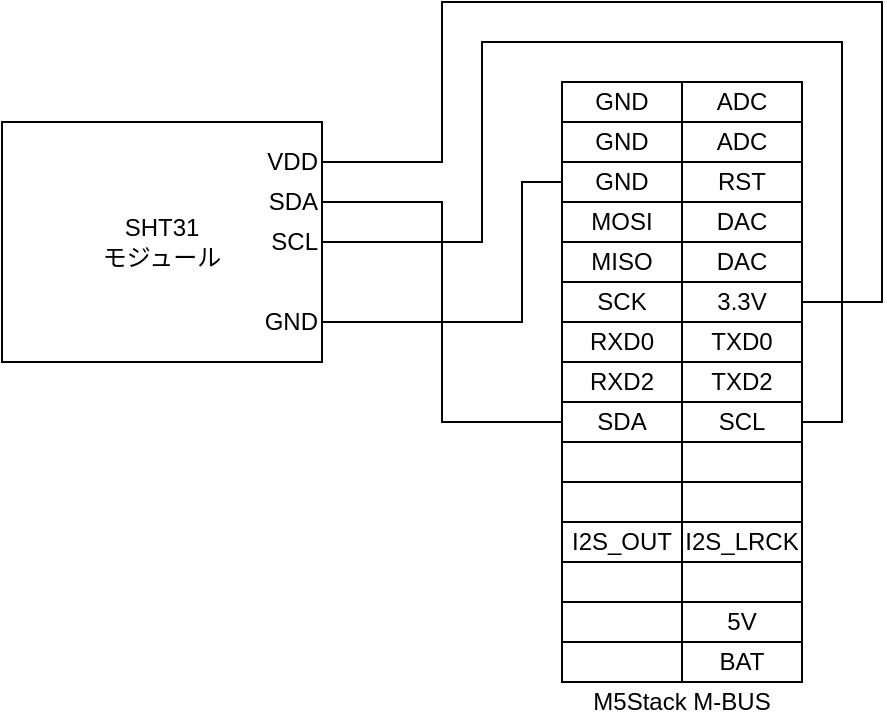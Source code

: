 <mxfile version="17.2.4" type="device"><diagram id="s1MiDrqXU5yuun36cx8D" name="ページ1"><mxGraphModel dx="867" dy="865" grid="1" gridSize="10" guides="1" tooltips="1" connect="1" arrows="1" fold="1" page="1" pageScale="1" pageWidth="1169" pageHeight="827" math="0" shadow="0"><root><mxCell id="0"/><mxCell id="1" parent="0"/><mxCell id="oi-L-HDn24mxueC9YufG-1" value="SHT31&lt;br&gt;モジュール" style="rounded=0;whiteSpace=wrap;html=1;" vertex="1" parent="1"><mxGeometry x="80" y="180" width="160" height="120" as="geometry"/></mxCell><mxCell id="oi-L-HDn24mxueC9YufG-2" value="GND" style="rounded=0;whiteSpace=wrap;html=1;" vertex="1" parent="1"><mxGeometry x="360" y="160" width="60" height="20" as="geometry"/></mxCell><mxCell id="oi-L-HDn24mxueC9YufG-3" value="GND" style="rounded=0;whiteSpace=wrap;html=1;" vertex="1" parent="1"><mxGeometry x="360" y="180" width="60" height="20" as="geometry"/></mxCell><mxCell id="oi-L-HDn24mxueC9YufG-4" value="GND" style="rounded=0;whiteSpace=wrap;html=1;" vertex="1" parent="1"><mxGeometry x="360" y="200" width="60" height="20" as="geometry"/></mxCell><mxCell id="oi-L-HDn24mxueC9YufG-5" value="RST" style="rounded=0;whiteSpace=wrap;html=1;" vertex="1" parent="1"><mxGeometry x="420" y="200" width="60" height="20" as="geometry"/></mxCell><mxCell id="oi-L-HDn24mxueC9YufG-6" value="MOSI" style="rounded=0;whiteSpace=wrap;html=1;" vertex="1" parent="1"><mxGeometry x="360" y="220" width="60" height="20" as="geometry"/></mxCell><mxCell id="oi-L-HDn24mxueC9YufG-7" value="MISO" style="rounded=0;whiteSpace=wrap;html=1;" vertex="1" parent="1"><mxGeometry x="360" y="240" width="60" height="20" as="geometry"/></mxCell><mxCell id="oi-L-HDn24mxueC9YufG-8" value="SCK" style="rounded=0;whiteSpace=wrap;html=1;" vertex="1" parent="1"><mxGeometry x="360" y="260" width="60" height="20" as="geometry"/></mxCell><mxCell id="oi-L-HDn24mxueC9YufG-9" value="3.3V" style="rounded=0;whiteSpace=wrap;html=1;" vertex="1" parent="1"><mxGeometry x="420" y="260" width="60" height="20" as="geometry"/></mxCell><mxCell id="oi-L-HDn24mxueC9YufG-10" value="DAC" style="rounded=0;whiteSpace=wrap;html=1;" vertex="1" parent="1"><mxGeometry x="420" y="240" width="60" height="20" as="geometry"/></mxCell><mxCell id="oi-L-HDn24mxueC9YufG-11" value="DAC" style="rounded=0;whiteSpace=wrap;html=1;" vertex="1" parent="1"><mxGeometry x="420" y="220" width="60" height="20" as="geometry"/></mxCell><mxCell id="oi-L-HDn24mxueC9YufG-12" value="ADC" style="rounded=0;whiteSpace=wrap;html=1;" vertex="1" parent="1"><mxGeometry x="420" y="160" width="60" height="20" as="geometry"/></mxCell><mxCell id="oi-L-HDn24mxueC9YufG-13" value="ADC" style="rounded=0;whiteSpace=wrap;html=1;" vertex="1" parent="1"><mxGeometry x="420" y="180" width="60" height="20" as="geometry"/></mxCell><mxCell id="oi-L-HDn24mxueC9YufG-14" value="RXD0" style="rounded=0;whiteSpace=wrap;html=1;" vertex="1" parent="1"><mxGeometry x="360" y="280" width="60" height="20" as="geometry"/></mxCell><mxCell id="oi-L-HDn24mxueC9YufG-15" value="RXD2" style="rounded=0;whiteSpace=wrap;html=1;" vertex="1" parent="1"><mxGeometry x="360" y="300" width="60" height="20" as="geometry"/></mxCell><mxCell id="oi-L-HDn24mxueC9YufG-16" value="TXD0" style="rounded=0;whiteSpace=wrap;html=1;" vertex="1" parent="1"><mxGeometry x="420" y="280" width="60" height="20" as="geometry"/></mxCell><mxCell id="oi-L-HDn24mxueC9YufG-17" value="TXD2" style="rounded=0;whiteSpace=wrap;html=1;" vertex="1" parent="1"><mxGeometry x="420" y="300" width="60" height="20" as="geometry"/></mxCell><mxCell id="oi-L-HDn24mxueC9YufG-18" value="SDA" style="rounded=0;whiteSpace=wrap;html=1;" vertex="1" parent="1"><mxGeometry x="360" y="320" width="60" height="20" as="geometry"/></mxCell><mxCell id="oi-L-HDn24mxueC9YufG-19" value="SCL" style="rounded=0;whiteSpace=wrap;html=1;" vertex="1" parent="1"><mxGeometry x="420" y="320" width="60" height="20" as="geometry"/></mxCell><mxCell id="oi-L-HDn24mxueC9YufG-20" value="" style="rounded=0;whiteSpace=wrap;html=1;" vertex="1" parent="1"><mxGeometry x="360" y="340" width="60" height="20" as="geometry"/></mxCell><mxCell id="oi-L-HDn24mxueC9YufG-21" value="" style="rounded=0;whiteSpace=wrap;html=1;" vertex="1" parent="1"><mxGeometry x="420" y="340" width="60" height="20" as="geometry"/></mxCell><mxCell id="oi-L-HDn24mxueC9YufG-22" value="" style="rounded=0;whiteSpace=wrap;html=1;" vertex="1" parent="1"><mxGeometry x="360" y="360" width="60" height="20" as="geometry"/></mxCell><mxCell id="oi-L-HDn24mxueC9YufG-23" value="" style="rounded=0;whiteSpace=wrap;html=1;" vertex="1" parent="1"><mxGeometry x="420" y="360" width="60" height="20" as="geometry"/></mxCell><mxCell id="oi-L-HDn24mxueC9YufG-24" value="I2S_OUT" style="rounded=0;whiteSpace=wrap;html=1;" vertex="1" parent="1"><mxGeometry x="360" y="380" width="60" height="20" as="geometry"/></mxCell><mxCell id="oi-L-HDn24mxueC9YufG-25" value="I2S_LRCK" style="rounded=0;whiteSpace=wrap;html=1;" vertex="1" parent="1"><mxGeometry x="420" y="380" width="60" height="20" as="geometry"/></mxCell><mxCell id="oi-L-HDn24mxueC9YufG-26" value="" style="rounded=0;whiteSpace=wrap;html=1;" vertex="1" parent="1"><mxGeometry x="420" y="400" width="60" height="20" as="geometry"/></mxCell><mxCell id="oi-L-HDn24mxueC9YufG-27" value="5V" style="rounded=0;whiteSpace=wrap;html=1;" vertex="1" parent="1"><mxGeometry x="420" y="420" width="60" height="20" as="geometry"/></mxCell><mxCell id="oi-L-HDn24mxueC9YufG-28" value="BAT" style="rounded=0;whiteSpace=wrap;html=1;" vertex="1" parent="1"><mxGeometry x="420" y="440" width="60" height="20" as="geometry"/></mxCell><mxCell id="oi-L-HDn24mxueC9YufG-29" value="" style="rounded=0;whiteSpace=wrap;html=1;" vertex="1" parent="1"><mxGeometry x="360" y="400" width="60" height="20" as="geometry"/></mxCell><mxCell id="oi-L-HDn24mxueC9YufG-30" value="" style="rounded=0;whiteSpace=wrap;html=1;" vertex="1" parent="1"><mxGeometry x="360" y="420" width="60" height="20" as="geometry"/></mxCell><mxCell id="oi-L-HDn24mxueC9YufG-32" value="" style="rounded=0;whiteSpace=wrap;html=1;" vertex="1" parent="1"><mxGeometry x="360" y="440" width="60" height="20" as="geometry"/></mxCell><mxCell id="oi-L-HDn24mxueC9YufG-41" style="edgeStyle=orthogonalEdgeStyle;rounded=0;orthogonalLoop=1;jettySize=auto;html=1;exitX=1;exitY=0.5;exitDx=0;exitDy=0;entryX=0;entryY=0.5;entryDx=0;entryDy=0;endArrow=none;endFill=0;" edge="1" parent="1" source="oi-L-HDn24mxueC9YufG-33" target="oi-L-HDn24mxueC9YufG-4"><mxGeometry relative="1" as="geometry"><Array as="points"><mxPoint x="340" y="280"/><mxPoint x="340" y="210"/></Array></mxGeometry></mxCell><mxCell id="oi-L-HDn24mxueC9YufG-33" value="GND" style="text;html=1;strokeColor=none;fillColor=none;align=right;verticalAlign=middle;whiteSpace=wrap;rounded=0;" vertex="1" parent="1"><mxGeometry x="180" y="270" width="60" height="20" as="geometry"/></mxCell><mxCell id="oi-L-HDn24mxueC9YufG-40" style="edgeStyle=orthogonalEdgeStyle;rounded=0;orthogonalLoop=1;jettySize=auto;html=1;exitX=1;exitY=0.5;exitDx=0;exitDy=0;entryX=1;entryY=0.5;entryDx=0;entryDy=0;endArrow=none;endFill=0;" edge="1" parent="1" source="oi-L-HDn24mxueC9YufG-35" target="oi-L-HDn24mxueC9YufG-19"><mxGeometry relative="1" as="geometry"><Array as="points"><mxPoint x="320" y="240"/><mxPoint x="320" y="140"/><mxPoint x="500" y="140"/><mxPoint x="500" y="330"/></Array></mxGeometry></mxCell><mxCell id="oi-L-HDn24mxueC9YufG-35" value="SCL" style="text;html=1;strokeColor=none;fillColor=none;align=right;verticalAlign=middle;whiteSpace=wrap;rounded=0;" vertex="1" parent="1"><mxGeometry x="180" y="230" width="60" height="20" as="geometry"/></mxCell><mxCell id="oi-L-HDn24mxueC9YufG-39" style="edgeStyle=orthogonalEdgeStyle;rounded=0;orthogonalLoop=1;jettySize=auto;html=1;exitX=1;exitY=0.5;exitDx=0;exitDy=0;entryX=0;entryY=0.5;entryDx=0;entryDy=0;endArrow=none;endFill=0;" edge="1" parent="1" source="oi-L-HDn24mxueC9YufG-36" target="oi-L-HDn24mxueC9YufG-18"><mxGeometry relative="1" as="geometry"/></mxCell><mxCell id="oi-L-HDn24mxueC9YufG-36" value="SDA" style="text;html=1;strokeColor=none;fillColor=none;align=right;verticalAlign=middle;whiteSpace=wrap;rounded=0;" vertex="1" parent="1"><mxGeometry x="180" y="210" width="60" height="20" as="geometry"/></mxCell><mxCell id="oi-L-HDn24mxueC9YufG-38" style="edgeStyle=orthogonalEdgeStyle;rounded=0;orthogonalLoop=1;jettySize=auto;html=1;exitX=1;exitY=0.5;exitDx=0;exitDy=0;entryX=1;entryY=0.5;entryDx=0;entryDy=0;endArrow=none;endFill=0;" edge="1" parent="1" source="oi-L-HDn24mxueC9YufG-37" target="oi-L-HDn24mxueC9YufG-9"><mxGeometry relative="1" as="geometry"><Array as="points"><mxPoint x="300" y="200"/><mxPoint x="300" y="120"/><mxPoint x="520" y="120"/><mxPoint x="520" y="270"/></Array></mxGeometry></mxCell><mxCell id="oi-L-HDn24mxueC9YufG-37" value="VDD" style="text;html=1;strokeColor=none;fillColor=none;align=right;verticalAlign=middle;whiteSpace=wrap;rounded=0;" vertex="1" parent="1"><mxGeometry x="180" y="190" width="60" height="20" as="geometry"/></mxCell><mxCell id="oi-L-HDn24mxueC9YufG-42" value="M5Stack M-BUS" style="text;html=1;strokeColor=none;fillColor=none;align=center;verticalAlign=middle;whiteSpace=wrap;rounded=0;" vertex="1" parent="1"><mxGeometry x="360" y="460" width="120" height="20" as="geometry"/></mxCell></root></mxGraphModel></diagram></mxfile>